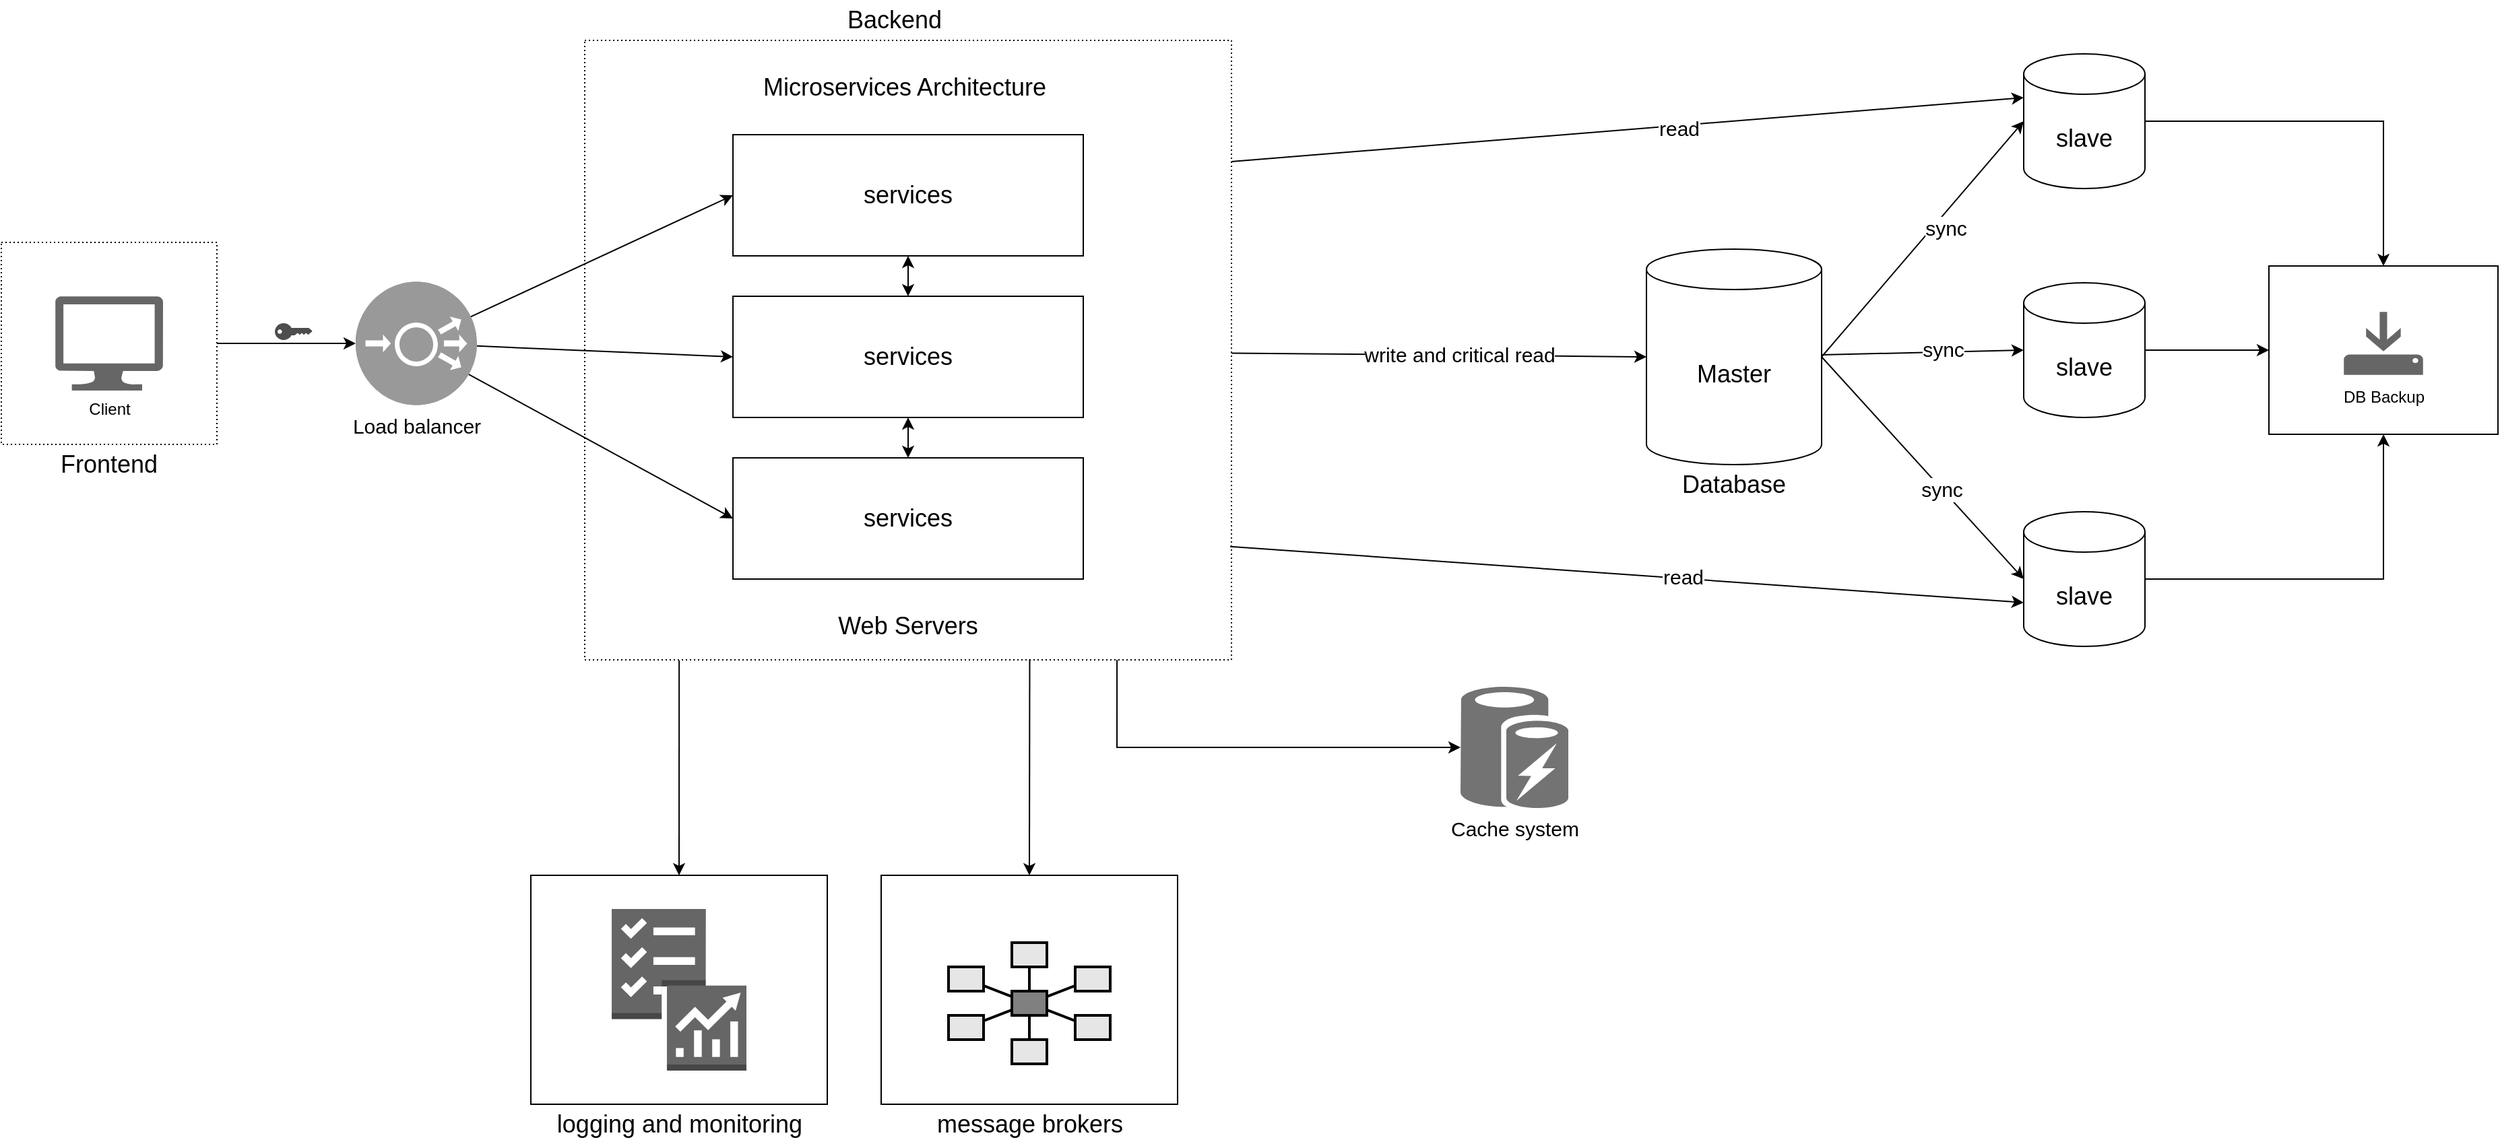 <mxfile version="16.1.2" type="device"><diagram id="Yw1FL7mw7hIb39mviPku" name="Page-1"><mxGraphModel dx="3160" dy="2007" grid="1" gridSize="10" guides="1" tooltips="1" connect="1" arrows="1" fold="1" page="1" pageScale="1" pageWidth="2339" pageHeight="3300" math="0" shadow="0"><root><mxCell id="0"/><mxCell id="1" parent="0"/><mxCell id="e4J2nlMR0XTI2xKO5tVw-37" style="edgeStyle=none;rounded=0;orthogonalLoop=1;jettySize=auto;html=1;entryX=0;entryY=0.5;entryDx=0;entryDy=0;entryPerimeter=0;fontSize=15;startArrow=none;startFill=0;" edge="1" parent="1" source="YUzkEPtdrmEGK4sJRGBR-1" target="YUzkEPtdrmEGK4sJRGBR-16"><mxGeometry relative="1" as="geometry"/></mxCell><mxCell id="e4J2nlMR0XTI2xKO5tVw-38" value="write and critical read" style="edgeLabel;html=1;align=center;verticalAlign=middle;resizable=0;points=[];fontSize=15;" vertex="1" connectable="0" parent="e4J2nlMR0XTI2xKO5tVw-37"><mxGeometry x="0.094" y="1" relative="1" as="geometry"><mxPoint as="offset"/></mxGeometry></mxCell><mxCell id="e4J2nlMR0XTI2xKO5tVw-39" style="edgeStyle=orthogonalEdgeStyle;rounded=0;orthogonalLoop=1;jettySize=auto;html=1;entryX=0;entryY=0.5;entryDx=0;entryDy=0;entryPerimeter=0;fontSize=15;startArrow=none;startFill=0;exitX=0.823;exitY=0.997;exitDx=0;exitDy=0;exitPerimeter=0;" edge="1" parent="1" source="YUzkEPtdrmEGK4sJRGBR-1" target="e4J2nlMR0XTI2xKO5tVw-34"><mxGeometry relative="1" as="geometry"><Array as="points"><mxPoint x="1055" y="888"/></Array></mxGeometry></mxCell><mxCell id="YUzkEPtdrmEGK4sJRGBR-1" value="" style="rounded=0;whiteSpace=wrap;html=1;fontSize=18;dashed=1;dashPattern=1 2;" parent="1" vertex="1"><mxGeometry x="660" y="363" width="480" height="460" as="geometry"/></mxCell><mxCell id="e4J2nlMR0XTI2xKO5tVw-7" style="edgeStyle=orthogonalEdgeStyle;rounded=0;orthogonalLoop=1;jettySize=auto;html=1;entryX=0;entryY=0.5;entryDx=0;entryDy=0;entryPerimeter=0;fontSize=15;" edge="1" parent="1" source="YUzkEPtdrmEGK4sJRGBR-4" target="e4J2nlMR0XTI2xKO5tVw-4"><mxGeometry relative="1" as="geometry"/></mxCell><mxCell id="YUzkEPtdrmEGK4sJRGBR-4" value="" style="rounded=0;whiteSpace=wrap;html=1;dashed=1;dashPattern=1 2;" parent="1" vertex="1"><mxGeometry x="227" y="513" width="160" height="150" as="geometry"/></mxCell><mxCell id="YUzkEPtdrmEGK4sJRGBR-6" value="Client" style="verticalLabelPosition=bottom;html=1;verticalAlign=top;align=center;strokeColor=none;fillColor=#666666;shape=mxgraph.azure.computer;pointerEvents=1;" parent="1" vertex="1"><mxGeometry x="267" y="553" width="80" height="70" as="geometry"/></mxCell><mxCell id="YUzkEPtdrmEGK4sJRGBR-7" value="Frontend" style="text;html=1;strokeColor=none;fillColor=none;align=center;verticalAlign=middle;whiteSpace=wrap;rounded=0;dashed=1;dashPattern=1 2;fontSize=18;" parent="1" vertex="1"><mxGeometry x="277" y="663" width="60" height="30" as="geometry"/></mxCell><mxCell id="e4J2nlMR0XTI2xKO5tVw-20" style="edgeStyle=none;rounded=0;orthogonalLoop=1;jettySize=auto;html=1;entryX=0;entryY=0;entryDx=0;entryDy=32.5;entryPerimeter=0;fontSize=15;" edge="1" parent="1" target="e4J2nlMR0XTI2xKO5tVw-14"><mxGeometry relative="1" as="geometry"><mxPoint x="1140" y="453" as="sourcePoint"/></mxGeometry></mxCell><mxCell id="e4J2nlMR0XTI2xKO5tVw-22" value="read" style="edgeLabel;html=1;align=center;verticalAlign=middle;resizable=0;points=[];fontSize=15;" vertex="1" connectable="0" parent="e4J2nlMR0XTI2xKO5tVw-20"><mxGeometry x="0.125" y="-1" relative="1" as="geometry"><mxPoint x="1" as="offset"/></mxGeometry></mxCell><mxCell id="e4J2nlMR0XTI2xKO5tVw-31" style="edgeStyle=none;rounded=0;orthogonalLoop=1;jettySize=auto;html=1;fontSize=15;startArrow=classic;startFill=1;" edge="1" parent="1" source="YUzkEPtdrmEGK4sJRGBR-9" target="YUzkEPtdrmEGK4sJRGBR-11"><mxGeometry relative="1" as="geometry"/></mxCell><mxCell id="YUzkEPtdrmEGK4sJRGBR-9" value="services" style="rounded=0;whiteSpace=wrap;html=1;fontSize=18;" parent="1" vertex="1"><mxGeometry x="770" y="433" width="260" height="90" as="geometry"/></mxCell><mxCell id="e4J2nlMR0XTI2xKO5tVw-32" style="edgeStyle=none;rounded=0;orthogonalLoop=1;jettySize=auto;html=1;fontSize=15;startArrow=classic;startFill=1;" edge="1" parent="1" source="YUzkEPtdrmEGK4sJRGBR-11" target="YUzkEPtdrmEGK4sJRGBR-13"><mxGeometry relative="1" as="geometry"/></mxCell><mxCell id="YUzkEPtdrmEGK4sJRGBR-11" value="services" style="rounded=0;whiteSpace=wrap;html=1;fontSize=18;" parent="1" vertex="1"><mxGeometry x="770" y="553" width="260" height="90" as="geometry"/></mxCell><mxCell id="e4J2nlMR0XTI2xKO5tVw-21" style="edgeStyle=none;rounded=0;orthogonalLoop=1;jettySize=auto;html=1;entryX=0;entryY=0;entryDx=0;entryDy=67.5;entryPerimeter=0;fontSize=15;exitX=0.998;exitY=0.817;exitDx=0;exitDy=0;exitPerimeter=0;" edge="1" parent="1" source="YUzkEPtdrmEGK4sJRGBR-1" target="e4J2nlMR0XTI2xKO5tVw-16"><mxGeometry relative="1" as="geometry"/></mxCell><mxCell id="e4J2nlMR0XTI2xKO5tVw-23" value="read" style="edgeLabel;html=1;align=center;verticalAlign=middle;resizable=0;points=[];fontSize=15;" vertex="1" connectable="0" parent="e4J2nlMR0XTI2xKO5tVw-21"><mxGeometry x="0.139" y="2" relative="1" as="geometry"><mxPoint as="offset"/></mxGeometry></mxCell><mxCell id="YUzkEPtdrmEGK4sJRGBR-13" value="services" style="rounded=0;whiteSpace=wrap;html=1;fontSize=18;" parent="1" vertex="1"><mxGeometry x="770" y="673" width="260" height="90" as="geometry"/></mxCell><mxCell id="YUzkEPtdrmEGK4sJRGBR-14" value="Backend" style="text;html=1;strokeColor=none;fillColor=none;align=center;verticalAlign=middle;whiteSpace=wrap;rounded=0;dashed=1;dashPattern=1 2;fontSize=18;" parent="1" vertex="1"><mxGeometry x="850" y="333" width="80" height="30" as="geometry"/></mxCell><mxCell id="YUzkEPtdrmEGK4sJRGBR-15" value="Microservices Architecture&amp;nbsp;" style="text;html=1;strokeColor=none;fillColor=none;align=center;verticalAlign=middle;whiteSpace=wrap;rounded=0;dashed=1;dashPattern=1 2;fontSize=18;" parent="1" vertex="1"><mxGeometry x="790" y="383" width="220" height="30" as="geometry"/></mxCell><mxCell id="e4J2nlMR0XTI2xKO5tVw-17" style="edgeStyle=none;rounded=0;orthogonalLoop=1;jettySize=auto;html=1;entryX=0;entryY=0.5;entryDx=0;entryDy=0;entryPerimeter=0;fontSize=15;exitX=1;exitY=0.5;exitDx=0;exitDy=0;exitPerimeter=0;" edge="1" parent="1" source="YUzkEPtdrmEGK4sJRGBR-16" target="e4J2nlMR0XTI2xKO5tVw-14"><mxGeometry relative="1" as="geometry"/></mxCell><mxCell id="e4J2nlMR0XTI2xKO5tVw-25" value="sync" style="edgeLabel;html=1;align=center;verticalAlign=middle;resizable=0;points=[];fontSize=15;" vertex="1" connectable="0" parent="e4J2nlMR0XTI2xKO5tVw-17"><mxGeometry x="0.154" y="-7" relative="1" as="geometry"><mxPoint as="offset"/></mxGeometry></mxCell><mxCell id="e4J2nlMR0XTI2xKO5tVw-18" style="edgeStyle=none;rounded=0;orthogonalLoop=1;jettySize=auto;html=1;entryX=0;entryY=0.5;entryDx=0;entryDy=0;entryPerimeter=0;fontSize=15;" edge="1" parent="1" source="YUzkEPtdrmEGK4sJRGBR-16" target="e4J2nlMR0XTI2xKO5tVw-15"><mxGeometry relative="1" as="geometry"/></mxCell><mxCell id="e4J2nlMR0XTI2xKO5tVw-26" value="sync" style="edgeLabel;html=1;align=center;verticalAlign=middle;resizable=0;points=[];fontSize=15;" vertex="1" connectable="0" parent="e4J2nlMR0XTI2xKO5tVw-18"><mxGeometry x="0.188" y="3" relative="1" as="geometry"><mxPoint x="1" as="offset"/></mxGeometry></mxCell><mxCell id="e4J2nlMR0XTI2xKO5tVw-19" style="edgeStyle=none;rounded=0;orthogonalLoop=1;jettySize=auto;html=1;entryX=0;entryY=0.5;entryDx=0;entryDy=0;entryPerimeter=0;fontSize=15;exitX=1;exitY=0.5;exitDx=0;exitDy=0;exitPerimeter=0;" edge="1" parent="1" source="YUzkEPtdrmEGK4sJRGBR-16" target="e4J2nlMR0XTI2xKO5tVw-16"><mxGeometry relative="1" as="geometry"/></mxCell><mxCell id="e4J2nlMR0XTI2xKO5tVw-29" value="sync" style="edgeLabel;html=1;align=center;verticalAlign=middle;resizable=0;points=[];fontSize=15;" vertex="1" connectable="0" parent="e4J2nlMR0XTI2xKO5tVw-19"><mxGeometry x="0.186" relative="1" as="geometry"><mxPoint as="offset"/></mxGeometry></mxCell><mxCell id="YUzkEPtdrmEGK4sJRGBR-16" value="Master" style="shape=cylinder3;whiteSpace=wrap;html=1;boundedLbl=1;backgroundOutline=1;size=15;fontSize=18;" parent="1" vertex="1"><mxGeometry x="1448" y="518" width="130" height="160" as="geometry"/></mxCell><mxCell id="YUzkEPtdrmEGK4sJRGBR-17" value="logging and monitoring" style="text;html=1;strokeColor=none;fillColor=none;align=center;verticalAlign=middle;whiteSpace=wrap;rounded=0;dashed=1;dashPattern=1 2;fontSize=18;" parent="1" vertex="1"><mxGeometry x="632.5" y="1153" width="195" height="30" as="geometry"/></mxCell><mxCell id="e4J2nlMR0XTI2xKO5tVw-1" value="" style="rounded=0;whiteSpace=wrap;html=1;fontSize=18;" vertex="1" parent="1"><mxGeometry x="620" y="983" width="220" height="170" as="geometry"/></mxCell><mxCell id="e4J2nlMR0XTI2xKO5tVw-8" style="rounded=0;orthogonalLoop=1;jettySize=auto;html=1;entryX=0;entryY=0.5;entryDx=0;entryDy=0;fontSize=15;exitX=0.874;exitY=0.318;exitDx=0;exitDy=0;exitPerimeter=0;" edge="1" parent="1" source="e4J2nlMR0XTI2xKO5tVw-4" target="YUzkEPtdrmEGK4sJRGBR-9"><mxGeometry relative="1" as="geometry"/></mxCell><mxCell id="e4J2nlMR0XTI2xKO5tVw-9" style="edgeStyle=none;rounded=0;orthogonalLoop=1;jettySize=auto;html=1;entryX=0;entryY=0.5;entryDx=0;entryDy=0;fontSize=15;" edge="1" parent="1" source="e4J2nlMR0XTI2xKO5tVw-4" target="YUzkEPtdrmEGK4sJRGBR-11"><mxGeometry relative="1" as="geometry"/></mxCell><mxCell id="e4J2nlMR0XTI2xKO5tVw-10" style="edgeStyle=none;rounded=0;orthogonalLoop=1;jettySize=auto;html=1;entryX=0;entryY=0.5;entryDx=0;entryDy=0;fontSize=15;exitX=0.844;exitY=0.704;exitDx=0;exitDy=0;exitPerimeter=0;" edge="1" parent="1" source="e4J2nlMR0XTI2xKO5tVw-4" target="YUzkEPtdrmEGK4sJRGBR-13"><mxGeometry relative="1" as="geometry"/></mxCell><mxCell id="e4J2nlMR0XTI2xKO5tVw-4" value="&lt;font style=&quot;font-size: 15px&quot;&gt;Load balancer&lt;/font&gt;" style="fillColor=#999999;verticalLabelPosition=bottom;sketch=0;html=1;strokeColor=#ffffff;verticalAlign=top;align=center;points=[[0.145,0.145,0],[0.5,0,0],[0.855,0.145,0],[1,0.5,0],[0.855,0.855,0],[0.5,1,0],[0.145,0.855,0],[0,0.5,0]];pointerEvents=1;shape=mxgraph.cisco_safe.compositeIcon;bgIcon=ellipse;resIcon=mxgraph.cisco_safe.capability.load_balancer;" vertex="1" parent="1"><mxGeometry x="490" y="542.25" width="90" height="91.5" as="geometry"/></mxCell><mxCell id="e4J2nlMR0XTI2xKO5tVw-63" style="edgeStyle=orthogonalEdgeStyle;rounded=0;orthogonalLoop=1;jettySize=auto;html=1;entryX=0.5;entryY=0;entryDx=0;entryDy=0;fontSize=15;startArrow=none;startFill=0;" edge="1" parent="1" source="e4J2nlMR0XTI2xKO5tVw-14" target="e4J2nlMR0XTI2xKO5tVw-62"><mxGeometry relative="1" as="geometry"/></mxCell><mxCell id="e4J2nlMR0XTI2xKO5tVw-14" value="slave" style="shape=cylinder3;whiteSpace=wrap;html=1;boundedLbl=1;backgroundOutline=1;size=15;fontSize=18;" vertex="1" parent="1"><mxGeometry x="1728" y="373" width="90" height="100" as="geometry"/></mxCell><mxCell id="e4J2nlMR0XTI2xKO5tVw-64" style="edgeStyle=orthogonalEdgeStyle;rounded=0;orthogonalLoop=1;jettySize=auto;html=1;entryX=0;entryY=0.5;entryDx=0;entryDy=0;fontSize=15;startArrow=none;startFill=0;" edge="1" parent="1" source="e4J2nlMR0XTI2xKO5tVw-15" target="e4J2nlMR0XTI2xKO5tVw-62"><mxGeometry relative="1" as="geometry"/></mxCell><mxCell id="e4J2nlMR0XTI2xKO5tVw-15" value="slave" style="shape=cylinder3;whiteSpace=wrap;html=1;boundedLbl=1;backgroundOutline=1;size=15;fontSize=18;" vertex="1" parent="1"><mxGeometry x="1728" y="543" width="90" height="100" as="geometry"/></mxCell><mxCell id="e4J2nlMR0XTI2xKO5tVw-65" style="edgeStyle=orthogonalEdgeStyle;rounded=0;orthogonalLoop=1;jettySize=auto;html=1;entryX=0.5;entryY=1;entryDx=0;entryDy=0;fontSize=15;startArrow=none;startFill=0;" edge="1" parent="1" source="e4J2nlMR0XTI2xKO5tVw-16" target="e4J2nlMR0XTI2xKO5tVw-62"><mxGeometry relative="1" as="geometry"/></mxCell><mxCell id="e4J2nlMR0XTI2xKO5tVw-16" value="slave" style="shape=cylinder3;whiteSpace=wrap;html=1;boundedLbl=1;backgroundOutline=1;size=15;fontSize=18;" vertex="1" parent="1"><mxGeometry x="1728" y="713" width="90" height="100" as="geometry"/></mxCell><mxCell id="e4J2nlMR0XTI2xKO5tVw-34" value="Cache system" style="verticalLabelPosition=bottom;html=1;verticalAlign=top;align=center;strokeColor=none;fillColor=#737373;shape=mxgraph.azure.azure_cache;fontSize=15;" vertex="1" parent="1"><mxGeometry x="1310" y="843" width="80" height="90" as="geometry"/></mxCell><mxCell id="e4J2nlMR0XTI2xKO5tVw-35" value="Web Servers" style="text;html=1;strokeColor=none;fillColor=none;align=center;verticalAlign=middle;whiteSpace=wrap;rounded=0;dashed=1;dashPattern=1 2;fontSize=18;" vertex="1" parent="1"><mxGeometry x="840" y="783" width="120" height="30" as="geometry"/></mxCell><mxCell id="e4J2nlMR0XTI2xKO5tVw-40" value="" style="outlineConnect=0;dashed=0;verticalLabelPosition=bottom;verticalAlign=top;align=center;html=1;shape=mxgraph.aws3.checklist_performance;fillColor=#666666;gradientColor=none;fontSize=15;" vertex="1" parent="1"><mxGeometry x="680" y="1008" width="100" height="120" as="geometry"/></mxCell><mxCell id="e4J2nlMR0XTI2xKO5tVw-41" value="" style="endArrow=classic;html=1;rounded=0;fontSize=15;entryX=0.5;entryY=0;entryDx=0;entryDy=0;exitX=0.146;exitY=1.001;exitDx=0;exitDy=0;exitPerimeter=0;" edge="1" parent="1" source="YUzkEPtdrmEGK4sJRGBR-1" target="e4J2nlMR0XTI2xKO5tVw-1"><mxGeometry width="50" height="50" relative="1" as="geometry"><mxPoint x="800" y="823" as="sourcePoint"/><mxPoint x="796" y="993" as="targetPoint"/></mxGeometry></mxCell><mxCell id="e4J2nlMR0XTI2xKO5tVw-42" value="Database" style="text;html=1;strokeColor=none;fillColor=none;align=center;verticalAlign=middle;whiteSpace=wrap;rounded=0;dashed=1;dashPattern=1 2;fontSize=18;" vertex="1" parent="1"><mxGeometry x="1473" y="678" width="80" height="30" as="geometry"/></mxCell><mxCell id="e4J2nlMR0XTI2xKO5tVw-43" value="" style="points=[[0,0.5,0],[0.24,0,0],[0.5,0.28,0],[0.995,0.475,0],[0.5,0.72,0],[0.24,1,0]];verticalLabelPosition=bottom;sketch=0;html=1;verticalAlign=top;aspect=fixed;align=center;pointerEvents=1;shape=mxgraph.cisco19.key;fillColor=#4D4D4D;strokeColor=none;fontSize=15;" vertex="1" parent="1"><mxGeometry x="430" y="573" width="27.78" height="12.5" as="geometry"/></mxCell><mxCell id="e4J2nlMR0XTI2xKO5tVw-44" value="" style="rounded=0;whiteSpace=wrap;html=1;fontSize=18;" vertex="1" parent="1"><mxGeometry x="880" y="983" width="220" height="170" as="geometry"/></mxCell><mxCell id="e4J2nlMR0XTI2xKO5tVw-45" value="" style="endArrow=classic;html=1;rounded=0;fontSize=15;exitX=0.688;exitY=0.999;exitDx=0;exitDy=0;exitPerimeter=0;entryX=0.5;entryY=0;entryDx=0;entryDy=0;" edge="1" parent="1" source="YUzkEPtdrmEGK4sJRGBR-1" target="e4J2nlMR0XTI2xKO5tVw-44"><mxGeometry width="50" height="50" relative="1" as="geometry"><mxPoint x="951.04" y="873" as="sourcePoint"/><mxPoint x="950" y="983" as="targetPoint"/></mxGeometry></mxCell><mxCell id="e4J2nlMR0XTI2xKO5tVw-46" value="message brokers" style="text;html=1;strokeColor=none;fillColor=none;align=center;verticalAlign=middle;whiteSpace=wrap;rounded=0;dashed=1;dashPattern=1 2;fontSize=18;" vertex="1" parent="1"><mxGeometry x="892.5" y="1153" width="195" height="30" as="geometry"/></mxCell><mxCell id="e4J2nlMR0XTI2xKO5tVw-47" value="" style="strokeWidth=2;dashed=0;align=center;fontSize=8;shape=rect;fillColor=#E6E6E6;strokeColor=#000000;" vertex="1" parent="1"><mxGeometry x="977" y="1033" width="26" height="18" as="geometry"/></mxCell><mxCell id="e4J2nlMR0XTI2xKO5tVw-48" value="" style="strokeWidth=2;dashed=0;align=center;fontSize=8;shape=rect;fillColor=#E6E6E6;strokeColor=#000000;" vertex="1" parent="1"><mxGeometry x="930" y="1051" width="26" height="18" as="geometry"/></mxCell><mxCell id="e4J2nlMR0XTI2xKO5tVw-49" value="" style="strokeWidth=2;dashed=0;align=center;fontSize=8;shape=rect;fillColor=#E6E6E6;strokeColor=#000000;" vertex="1" parent="1"><mxGeometry x="1024" y="1051" width="26" height="18" as="geometry"/></mxCell><mxCell id="e4J2nlMR0XTI2xKO5tVw-50" value="" style="strokeWidth=2;dashed=0;align=center;fontSize=8;shape=rect;fillColor=#E6E6E6;strokeColor=#000000;" vertex="1" parent="1"><mxGeometry x="930" y="1087" width="26" height="18" as="geometry"/></mxCell><mxCell id="e4J2nlMR0XTI2xKO5tVw-51" value="" style="strokeWidth=2;dashed=0;align=center;fontSize=8;shape=rect;fillColor=#E6E6E6;strokeColor=#000000;" vertex="1" parent="1"><mxGeometry x="1024" y="1087" width="26" height="18" as="geometry"/></mxCell><mxCell id="e4J2nlMR0XTI2xKO5tVw-52" value="" style="strokeWidth=2;dashed=0;align=center;fontSize=8;shape=rect;fillColor=#E6E6E6;strokeColor=#000000;" vertex="1" parent="1"><mxGeometry x="977" y="1105" width="26" height="18" as="geometry"/></mxCell><mxCell id="e4J2nlMR0XTI2xKO5tVw-53" value="" style="strokeWidth=2;dashed=0;align=center;fontSize=8;shape=rect;fillColor=#808080;strokeColor=#000000;" vertex="1" parent="1"><mxGeometry x="977" y="1069" width="26" height="18" as="geometry"/></mxCell><mxCell id="e4J2nlMR0XTI2xKO5tVw-54" value="" style="edgeStyle=none;endArrow=none;dashed=0;html=1;strokeWidth=2;rounded=0;fontSize=15;" edge="1" source="e4J2nlMR0XTI2xKO5tVw-53" target="e4J2nlMR0XTI2xKO5tVw-47" parent="1"><mxGeometry relative="1" as="geometry"/></mxCell><mxCell id="e4J2nlMR0XTI2xKO5tVw-55" value="" style="edgeStyle=none;endArrow=none;dashed=0;html=1;strokeWidth=2;rounded=0;fontSize=15;" edge="1" source="e4J2nlMR0XTI2xKO5tVw-53" target="e4J2nlMR0XTI2xKO5tVw-48" parent="1"><mxGeometry relative="1" as="geometry"/></mxCell><mxCell id="e4J2nlMR0XTI2xKO5tVw-56" value="" style="edgeStyle=none;endArrow=none;dashed=0;html=1;strokeWidth=2;rounded=0;fontSize=15;" edge="1" source="e4J2nlMR0XTI2xKO5tVw-53" target="e4J2nlMR0XTI2xKO5tVw-49" parent="1"><mxGeometry relative="1" as="geometry"/></mxCell><mxCell id="e4J2nlMR0XTI2xKO5tVw-57" value="" style="edgeStyle=none;endArrow=none;dashed=0;html=1;strokeWidth=2;rounded=0;fontSize=15;" edge="1" source="e4J2nlMR0XTI2xKO5tVw-53" target="e4J2nlMR0XTI2xKO5tVw-50" parent="1"><mxGeometry relative="1" as="geometry"/></mxCell><mxCell id="e4J2nlMR0XTI2xKO5tVw-58" value="" style="edgeStyle=none;endArrow=none;dashed=0;html=1;strokeWidth=2;rounded=0;fontSize=15;" edge="1" source="e4J2nlMR0XTI2xKO5tVw-53" target="e4J2nlMR0XTI2xKO5tVw-51" parent="1"><mxGeometry relative="1" as="geometry"/></mxCell><mxCell id="e4J2nlMR0XTI2xKO5tVw-59" value="" style="edgeStyle=none;endArrow=none;dashed=0;html=1;strokeWidth=2;rounded=0;fontSize=15;" edge="1" source="e4J2nlMR0XTI2xKO5tVw-53" target="e4J2nlMR0XTI2xKO5tVw-52" parent="1"><mxGeometry relative="1" as="geometry"/></mxCell><mxCell id="e4J2nlMR0XTI2xKO5tVw-62" value="" style="rounded=0;whiteSpace=wrap;html=1;fontSize=18;" vertex="1" parent="1"><mxGeometry x="1910" y="530.5" width="170" height="125" as="geometry"/></mxCell><mxCell id="e4J2nlMR0XTI2xKO5tVw-60" value="&lt;font style=&quot;font-size: 12px&quot;&gt;DB Backup&lt;/font&gt;" style="sketch=0;pointerEvents=1;shadow=0;dashed=0;html=1;strokeColor=none;fillColor=#666666;labelPosition=center;verticalLabelPosition=bottom;verticalAlign=top;outlineConnect=0;align=center;shape=mxgraph.office.concepts.backup_local;fontSize=15;" vertex="1" parent="1"><mxGeometry x="1965.62" y="564.67" width="58.75" height="46.66" as="geometry"/></mxCell></root></mxGraphModel></diagram></mxfile>